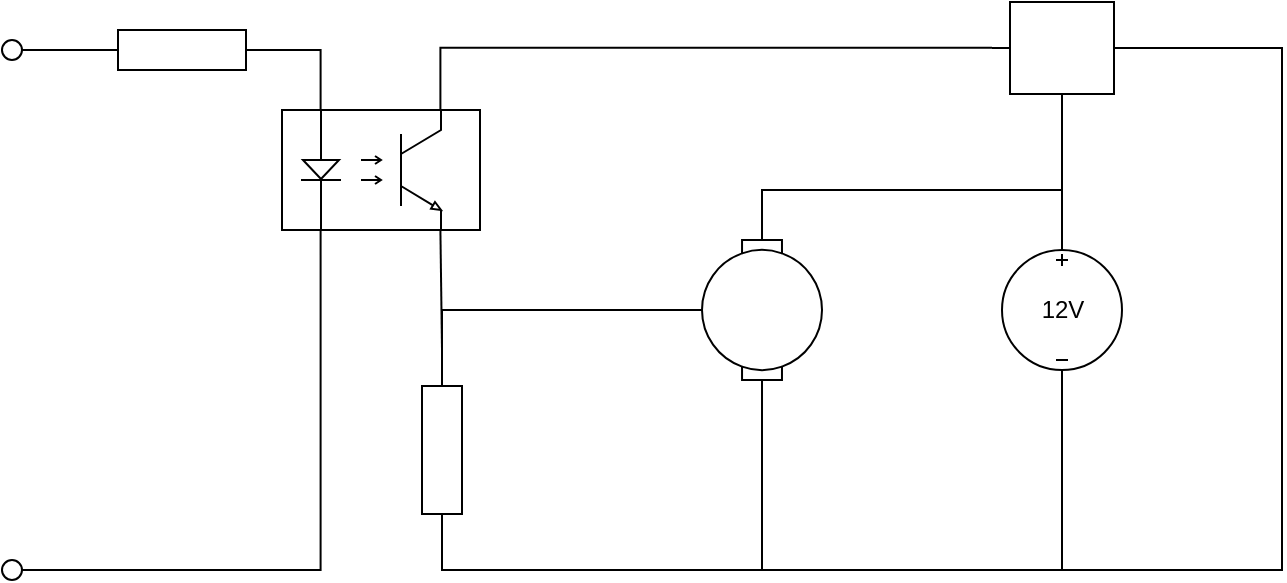 <mxfile version="14.2.9" type="device"><diagram name="Page-1" id="16e2658f-23c8-b752-8be9-c03fbebb8bbe"><mxGraphModel dx="942" dy="491" grid="1" gridSize="10" guides="1" tooltips="1" connect="1" arrows="1" fold="1" page="1" pageScale="1" pageWidth="1100" pageHeight="850" background="#ffffff" math="0" shadow="0"><root><mxCell id="0"/><mxCell id="1" parent="0"/><mxCell id="EUrYDgGia8LVLxoUrMx6-2" value="12V&lt;br&gt;" style="pointerEvents=1;verticalLabelPosition=middle;shadow=0;dashed=0;align=center;html=1;verticalAlign=middle;shape=mxgraph.electrical.signal_sources.dc_source_3;labelPosition=center;" vertex="1" parent="1"><mxGeometry x="660" y="234" width="60" height="60" as="geometry"/></mxCell><mxCell id="EUrYDgGia8LVLxoUrMx6-3" value="" style="verticalLabelPosition=bottom;shadow=0;dashed=0;align=center;html=1;verticalAlign=top;shape=mxgraph.electrical.abstract.voltage_regulator;" vertex="1" parent="1"><mxGeometry x="655" y="110" width="70" height="58" as="geometry"/></mxCell><mxCell id="EUrYDgGia8LVLxoUrMx6-5" value="" style="shape=mxgraph.electrical.electro-mechanical.motor_2;html=1;shadow=0;dashed=0;align=center;fontSize=30;strokeWidth=1;direction=south;" vertex="1" parent="1"><mxGeometry x="510" y="214" width="60" height="100" as="geometry"/></mxCell><mxCell id="EUrYDgGia8LVLxoUrMx6-6" value="" style="verticalLabelPosition=bottom;shadow=0;dashed=0;align=center;html=1;verticalAlign=top;shape=mxgraph.electrical.opto_electronics.opto-coupler;" vertex="1" parent="1"><mxGeometry x="300" y="164" width="99" height="60" as="geometry"/></mxCell><mxCell id="EUrYDgGia8LVLxoUrMx6-7" value="" style="pointerEvents=1;verticalLabelPosition=bottom;shadow=0;dashed=0;align=center;html=1;verticalAlign=top;shape=mxgraph.electrical.resistors.resistor_1;direction=west;" vertex="1" parent="1"><mxGeometry x="200" y="124" width="100" height="20" as="geometry"/></mxCell><mxCell id="EUrYDgGia8LVLxoUrMx6-8" value="" style="pointerEvents=1;verticalLabelPosition=bottom;shadow=0;dashed=0;align=center;html=1;verticalAlign=top;shape=mxgraph.electrical.resistors.resistor_1;direction=south;" vertex="1" parent="1"><mxGeometry x="370" y="284" width="20" height="100" as="geometry"/></mxCell><mxCell id="EUrYDgGia8LVLxoUrMx6-9" value="" style="verticalLabelPosition=bottom;shadow=0;dashed=0;align=center;html=1;verticalAlign=top;strokeWidth=1;shape=ellipse;" vertex="1" parent="1"><mxGeometry x="160" y="389" width="10" height="10" as="geometry"/></mxCell><mxCell id="EUrYDgGia8LVLxoUrMx6-10" value="" style="verticalLabelPosition=bottom;shadow=0;dashed=0;align=center;html=1;verticalAlign=top;strokeWidth=1;shape=ellipse;" vertex="1" parent="1"><mxGeometry x="160" y="129" width="10" height="10" as="geometry"/></mxCell><mxCell id="EUrYDgGia8LVLxoUrMx6-14" value="" style="endArrow=none;html=1;strokeWidth=1;exitX=1;exitY=0.5;exitDx=0;exitDy=0;exitPerimeter=0;entryX=1;entryY=0.5;entryDx=0;entryDy=0;" edge="1" parent="1" source="EUrYDgGia8LVLxoUrMx6-7" target="EUrYDgGia8LVLxoUrMx6-10"><mxGeometry x="210" y="110" width="100" as="geometry"><mxPoint x="310" y="304" as="sourcePoint"/><mxPoint x="210" y="200" as="targetPoint"/></mxGeometry></mxCell><mxCell id="EUrYDgGia8LVLxoUrMx6-15" value="" style="endArrow=none;html=1;strokeWidth=1;exitX=1;exitY=0.5;exitDx=0;exitDy=0;edgeStyle=orthogonalEdgeStyle;rounded=0;entryX=0.195;entryY=1;entryDx=0;entryDy=0;entryPerimeter=0;" edge="1" parent="1" source="EUrYDgGia8LVLxoUrMx6-9" target="EUrYDgGia8LVLxoUrMx6-6"><mxGeometry x="210" y="110" width="100" as="geometry"><mxPoint x="190" y="294" as="sourcePoint"/><mxPoint x="330" y="260" as="targetPoint"/></mxGeometry></mxCell><mxCell id="EUrYDgGia8LVLxoUrMx6-16" value="" style="endArrow=none;html=1;strokeWidth=1;entryX=0.195;entryY=0;entryDx=0;entryDy=0;entryPerimeter=0;elbow=vertical;rounded=0;exitX=0;exitY=0.5;exitDx=0;exitDy=0;exitPerimeter=0;edgeStyle=orthogonalEdgeStyle;" edge="1" parent="1" source="EUrYDgGia8LVLxoUrMx6-7" target="EUrYDgGia8LVLxoUrMx6-6"><mxGeometry x="210" y="110" width="100" as="geometry"><mxPoint x="215" y="194" as="sourcePoint"/><mxPoint x="320" y="139" as="targetPoint"/></mxGeometry></mxCell><mxCell id="EUrYDgGia8LVLxoUrMx6-18" value="" style="endArrow=none;html=1;strokeWidth=1;exitX=0;exitY=0.5;exitDx=0;exitDy=0;exitPerimeter=0;entryX=0.8;entryY=1;entryDx=0;entryDy=0;entryPerimeter=0;" edge="1" parent="1" source="EUrYDgGia8LVLxoUrMx6-8" target="EUrYDgGia8LVLxoUrMx6-6"><mxGeometry x="210" y="110" width="100" as="geometry"><mxPoint x="500" y="204" as="sourcePoint"/><mxPoint x="390" y="234" as="targetPoint"/></mxGeometry></mxCell><mxCell id="EUrYDgGia8LVLxoUrMx6-19" value="" style="endArrow=none;html=1;strokeWidth=1;entryX=0.5;entryY=1;entryDx=0;entryDy=0;entryPerimeter=0;exitX=0;exitY=0.5;exitDx=0;exitDy=0;exitPerimeter=0;edgeStyle=orthogonalEdgeStyle;rounded=0;" edge="1" parent="1" source="EUrYDgGia8LVLxoUrMx6-8" target="EUrYDgGia8LVLxoUrMx6-5"><mxGeometry x="210" y="110" width="100" as="geometry"><mxPoint x="380" y="264" as="sourcePoint"/><mxPoint x="500" y="264" as="targetPoint"/></mxGeometry></mxCell><mxCell id="EUrYDgGia8LVLxoUrMx6-23" value="" style="endArrow=none;html=1;strokeWidth=1;exitX=0;exitY=0.5;exitDx=0;exitDy=0;exitPerimeter=0;entryX=0.5;entryY=0;entryDx=0;entryDy=0;entryPerimeter=0;edgeStyle=orthogonalEdgeStyle;rounded=0;" edge="1" parent="1" source="EUrYDgGia8LVLxoUrMx6-5" target="EUrYDgGia8LVLxoUrMx6-2"><mxGeometry x="210" y="110" width="100" as="geometry"><mxPoint x="570" y="204" as="sourcePoint"/><mxPoint x="670" y="204" as="targetPoint"/></mxGeometry></mxCell><mxCell id="EUrYDgGia8LVLxoUrMx6-24" value="" style="endArrow=none;html=1;strokeWidth=1;entryX=0.5;entryY=1;entryDx=0;entryDy=0;entryPerimeter=0;exitX=1;exitY=0.5;exitDx=0;exitDy=0;exitPerimeter=0;edgeStyle=orthogonalEdgeStyle;rounded=0;" edge="1" parent="1" source="EUrYDgGia8LVLxoUrMx6-5" target="EUrYDgGia8LVLxoUrMx6-2"><mxGeometry x="210" y="110" width="100" as="geometry"><mxPoint x="460" y="204" as="sourcePoint"/><mxPoint x="560" y="204" as="targetPoint"/><Array as="points"><mxPoint x="540" y="394"/><mxPoint x="690" y="394"/></Array></mxGeometry></mxCell><mxCell id="EUrYDgGia8LVLxoUrMx6-25" value="" style="endArrow=none;html=1;strokeWidth=1;entryX=0.5;entryY=1;entryDx=0;entryDy=0;entryPerimeter=0;exitX=0.5;exitY=0;exitDx=0;exitDy=0;exitPerimeter=0;rounded=0;" edge="1" parent="1" source="EUrYDgGia8LVLxoUrMx6-2" target="EUrYDgGia8LVLxoUrMx6-3"><mxGeometry x="210" y="110" width="100" as="geometry"><mxPoint x="620" y="184" as="sourcePoint"/><mxPoint x="720" y="184" as="targetPoint"/></mxGeometry></mxCell><mxCell id="EUrYDgGia8LVLxoUrMx6-26" value="" style="endArrow=none;html=1;strokeWidth=1;entryX=1;entryY=0.395;entryDx=0;entryDy=0;entryPerimeter=0;exitX=0.5;exitY=1;exitDx=0;exitDy=0;exitPerimeter=0;edgeStyle=orthogonalEdgeStyle;rounded=0;" edge="1" parent="1" source="EUrYDgGia8LVLxoUrMx6-2" target="EUrYDgGia8LVLxoUrMx6-3"><mxGeometry x="210" y="110" width="100" as="geometry"><mxPoint x="620" y="184" as="sourcePoint"/><mxPoint x="720" y="184" as="targetPoint"/><Array as="points"><mxPoint x="690" y="394"/><mxPoint x="800" y="394"/><mxPoint x="800" y="133"/><mxPoint x="725" y="133"/></Array></mxGeometry></mxCell><mxCell id="EUrYDgGia8LVLxoUrMx6-27" value="" style="endArrow=none;html=1;strokeWidth=1;entryX=0;entryY=0.395;entryDx=0;entryDy=0;entryPerimeter=0;exitX=0.8;exitY=0;exitDx=0;exitDy=0;exitPerimeter=0;edgeStyle=orthogonalEdgeStyle;rounded=0;" edge="1" parent="1" source="EUrYDgGia8LVLxoUrMx6-6" target="EUrYDgGia8LVLxoUrMx6-3"><mxGeometry x="210" y="110" width="100" as="geometry"><mxPoint x="480" y="184" as="sourcePoint"/><mxPoint x="580" y="184" as="targetPoint"/><Array as="points"><mxPoint x="379" y="133"/></Array></mxGeometry></mxCell><mxCell id="EUrYDgGia8LVLxoUrMx6-28" value="" style="endArrow=none;html=1;strokeWidth=1;exitX=1;exitY=0.5;exitDx=0;exitDy=0;exitPerimeter=0;entryX=1;entryY=0.5;entryDx=0;entryDy=0;entryPerimeter=0;edgeStyle=orthogonalEdgeStyle;rounded=0;" edge="1" parent="1" source="EUrYDgGia8LVLxoUrMx6-8" target="EUrYDgGia8LVLxoUrMx6-5"><mxGeometry x="210" y="110" width="100" as="geometry"><mxPoint x="490" y="294" as="sourcePoint"/><mxPoint x="520" y="374" as="targetPoint"/></mxGeometry></mxCell></root></mxGraphModel></diagram></mxfile>